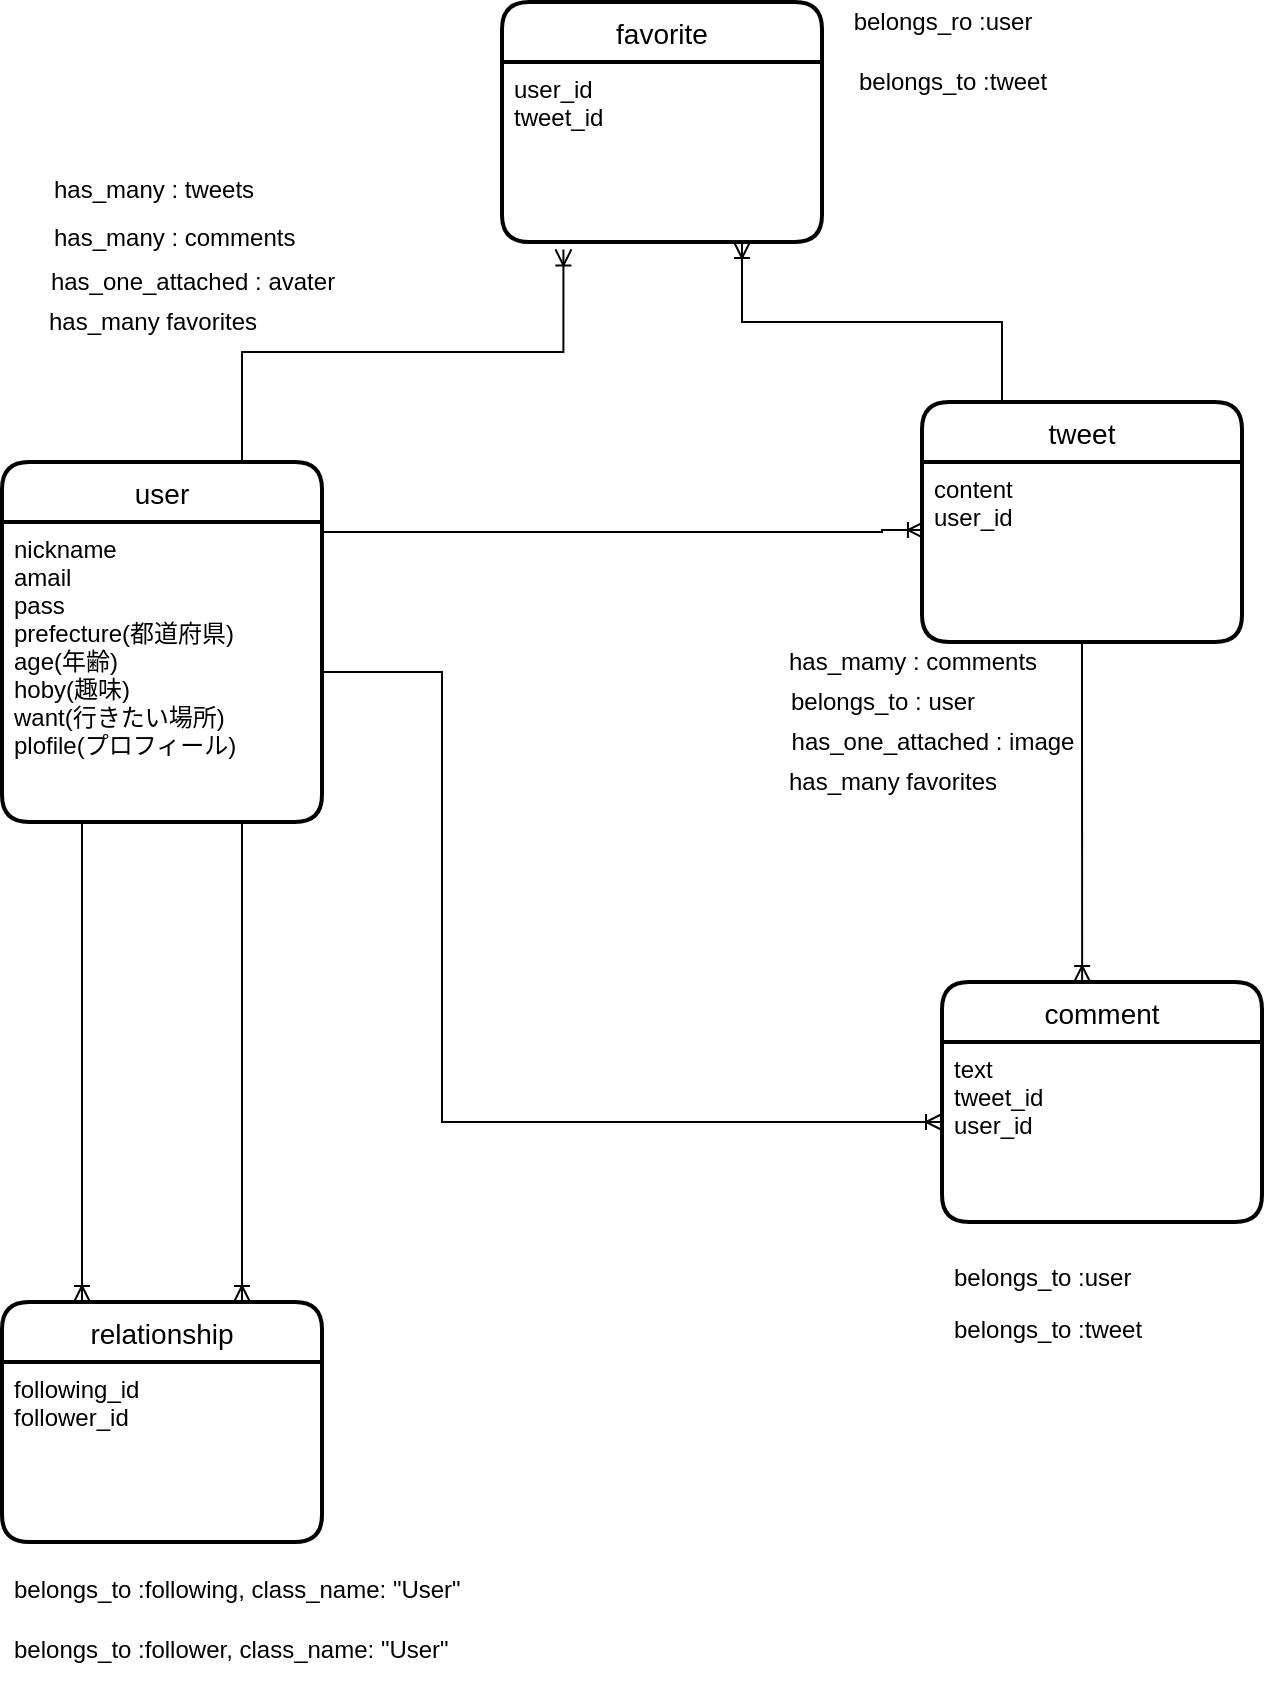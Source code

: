 <mxfile version="13.10.0" type="embed">
    <diagram id="1WxObhL75DgF3pNxswcC" name="ページ1">
        <mxGraphModel dx="2040" dy="1160" grid="1" gridSize="10" guides="1" tooltips="1" connect="1" arrows="1" fold="1" page="1" pageScale="1" pageWidth="827" pageHeight="1169" math="0" shadow="0">
            <root>
                <mxCell id="0"/>
                <mxCell id="1" parent="0"/>
                <mxCell id="34" style="edgeStyle=orthogonalEdgeStyle;rounded=0;orthogonalLoop=1;jettySize=auto;html=1;endArrow=ERoneToMany;endFill=0;entryX=0.006;entryY=0.378;entryDx=0;entryDy=0;entryPerimeter=0;" parent="1" source="36" target="39" edge="1">
                    <mxGeometry relative="1" as="geometry">
                        <mxPoint x="500" y="295" as="targetPoint"/>
                        <Array as="points">
                            <mxPoint x="490" y="295"/>
                        </Array>
                    </mxGeometry>
                </mxCell>
                <mxCell id="79" style="edgeStyle=orthogonalEdgeStyle;rounded=0;orthogonalLoop=1;jettySize=auto;html=1;exitX=0.75;exitY=0;exitDx=0;exitDy=0;entryX=0.192;entryY=1.041;entryDx=0;entryDy=0;entryPerimeter=0;endArrow=ERoneToMany;endFill=0;" edge="1" parent="1" source="36" target="72">
                    <mxGeometry relative="1" as="geometry"/>
                </mxCell>
                <mxCell id="36" value="user" style="swimlane;childLayout=stackLayout;horizontal=1;startSize=30;horizontalStack=0;rounded=1;fontSize=14;fontStyle=0;strokeWidth=2;resizeParent=0;resizeLast=1;shadow=0;dashed=0;align=center;" parent="1" vertex="1">
                    <mxGeometry x="50" y="260" width="160" height="180" as="geometry"/>
                </mxCell>
                <mxCell id="37" value="nickname&#10;amail&#10;pass&#10;prefecture(都道府県)&#10;age(年齢)&#10;hoby(趣味)&#10;want(行きたい場所)&#10;plofile(プロフィール)&#10;&#10;" style="align=left;strokeColor=none;fillColor=none;spacingLeft=4;fontSize=12;verticalAlign=top;resizable=0;rotatable=0;part=1;" parent="36" vertex="1">
                    <mxGeometry y="30" width="160" height="150" as="geometry"/>
                </mxCell>
                <mxCell id="80" style="edgeStyle=orthogonalEdgeStyle;rounded=0;orthogonalLoop=1;jettySize=auto;html=1;exitX=0.25;exitY=0;exitDx=0;exitDy=0;entryX=0.75;entryY=1;entryDx=0;entryDy=0;endArrow=ERoneToMany;endFill=0;" edge="1" parent="1" source="38" target="72">
                    <mxGeometry relative="1" as="geometry"/>
                </mxCell>
                <mxCell id="38" value="tweet" style="swimlane;childLayout=stackLayout;horizontal=1;startSize=30;horizontalStack=0;rounded=1;fontSize=14;fontStyle=0;strokeWidth=2;resizeParent=0;resizeLast=1;shadow=0;dashed=0;align=center;" parent="1" vertex="1">
                    <mxGeometry x="510" y="230" width="160" height="120" as="geometry"/>
                </mxCell>
                <mxCell id="39" value="content&#10;user_id" style="align=left;strokeColor=none;fillColor=none;spacingLeft=4;fontSize=12;verticalAlign=top;resizable=0;rotatable=0;part=1;" parent="38" vertex="1">
                    <mxGeometry y="30" width="160" height="90" as="geometry"/>
                </mxCell>
                <mxCell id="40" value="comment" style="swimlane;childLayout=stackLayout;horizontal=1;startSize=30;horizontalStack=0;rounded=1;fontSize=14;fontStyle=0;strokeWidth=2;resizeParent=0;resizeLast=1;shadow=0;dashed=0;align=center;" parent="1" vertex="1">
                    <mxGeometry x="520" y="520" width="160" height="120" as="geometry"/>
                </mxCell>
                <mxCell id="41" value="text&#10;tweet_id&#10;user_id" style="align=left;strokeColor=none;fillColor=none;spacingLeft=4;fontSize=12;verticalAlign=top;resizable=0;rotatable=0;part=1;" parent="40" vertex="1">
                    <mxGeometry y="30" width="160" height="90" as="geometry"/>
                </mxCell>
                <mxCell id="42" style="edgeStyle=orthogonalEdgeStyle;rounded=0;orthogonalLoop=1;jettySize=auto;html=1;entryX=0.438;entryY=0;entryDx=0;entryDy=0;entryPerimeter=0;endArrow=ERoneToMany;endFill=0;" parent="1" source="39" target="40" edge="1">
                    <mxGeometry relative="1" as="geometry">
                        <Array as="points">
                            <mxPoint x="590" y="380"/>
                            <mxPoint x="590" y="380"/>
                        </Array>
                    </mxGeometry>
                </mxCell>
                <mxCell id="43" style="edgeStyle=orthogonalEdgeStyle;rounded=0;orthogonalLoop=1;jettySize=auto;html=1;endArrow=ERoneToMany;endFill=0;" parent="1" source="37" edge="1">
                    <mxGeometry relative="1" as="geometry">
                        <mxPoint x="520" y="590" as="targetPoint"/>
                        <Array as="points">
                            <mxPoint x="270" y="365"/>
                            <mxPoint x="270" y="590"/>
                        </Array>
                    </mxGeometry>
                </mxCell>
                <mxCell id="44" value="belongs_to : user" style="text;html=1;align=center;verticalAlign=middle;resizable=0;points=[];autosize=1;" parent="1" vertex="1">
                    <mxGeometry x="435" y="370" width="110" height="20" as="geometry"/>
                </mxCell>
                <mxCell id="45" value="has_mamy : comments" style="text;html=1;align=center;verticalAlign=middle;resizable=0;points=[];autosize=1;" parent="1" vertex="1">
                    <mxGeometry x="435" y="350" width="140" height="20" as="geometry"/>
                </mxCell>
                <mxCell id="47" value="relationship" style="swimlane;childLayout=stackLayout;horizontal=1;startSize=30;horizontalStack=0;rounded=1;fontSize=14;fontStyle=0;strokeWidth=2;resizeParent=0;resizeLast=1;shadow=0;dashed=0;align=center;" parent="1" vertex="1">
                    <mxGeometry x="50" y="680" width="160" height="120" as="geometry"/>
                </mxCell>
                <mxCell id="48" value="following_id&#10;follower_id" style="align=left;strokeColor=none;fillColor=none;spacingLeft=4;fontSize=12;verticalAlign=top;resizable=0;rotatable=0;part=1;" parent="47" vertex="1">
                    <mxGeometry y="30" width="160" height="90" as="geometry"/>
                </mxCell>
                <mxCell id="49" value="has_many : tweets" style="text;strokeColor=none;fillColor=none;align=left;verticalAlign=top;spacingLeft=4;spacingRight=4;overflow=hidden;rotatable=0;points=[[0,0.5],[1,0.5]];portConstraint=eastwest;" parent="1" vertex="1">
                    <mxGeometry x="70" y="110" width="140" height="26" as="geometry"/>
                </mxCell>
                <mxCell id="50" value="&lt;div style=&quot;color: rgb(212 , 212 , 212) ; background-color: rgb(30 , 30 , 30) ; font-family: &amp;#34;menlo&amp;#34; , &amp;#34;monaco&amp;#34; , &amp;#34;courier new&amp;#34; , monospace ; line-height: 18px&quot;&gt;&lt;br&gt;&lt;/div&gt;" style="text;html=1;align=center;verticalAlign=middle;resizable=0;points=[];autosize=1;" parent="1" vertex="1">
                    <mxGeometry x="135" y="140" width="20" height="20" as="geometry"/>
                </mxCell>
                <mxCell id="52" value="has_many : comments" style="text;strokeColor=none;fillColor=none;align=left;verticalAlign=top;spacingLeft=4;spacingRight=4;overflow=hidden;rotatable=0;points=[[0,0.5],[1,0.5]];portConstraint=eastwest;" parent="1" vertex="1">
                    <mxGeometry x="70" y="134" width="150" height="26" as="geometry"/>
                </mxCell>
                <mxCell id="55" value="belongs_to :following, class_name: &quot;User&quot;" style="text;strokeColor=none;fillColor=none;align=left;verticalAlign=top;spacingLeft=4;spacingRight=4;overflow=hidden;rotatable=0;points=[[0,0.5],[1,0.5]];portConstraint=eastwest;" parent="1" vertex="1">
                    <mxGeometry x="50" y="810" width="250" height="26" as="geometry"/>
                </mxCell>
                <mxCell id="56" value="belongs_to :follower, class_name: &quot;User&quot;" style="text;strokeColor=none;fillColor=none;align=left;verticalAlign=top;spacingLeft=4;spacingRight=4;overflow=hidden;rotatable=0;points=[[0,0.5],[1,0.5]];portConstraint=eastwest;" parent="1" vertex="1">
                    <mxGeometry x="50" y="840" width="310" height="26" as="geometry"/>
                </mxCell>
                <mxCell id="59" style="edgeStyle=orthogonalEdgeStyle;rounded=0;orthogonalLoop=1;jettySize=auto;html=1;exitX=0.25;exitY=1;exitDx=0;exitDy=0;startArrow=none;startFill=0;endArrow=ERoneToMany;endFill=0;entryX=0.25;entryY=0;entryDx=0;entryDy=0;" parent="1" source="37" target="47" edge="1">
                    <mxGeometry relative="1" as="geometry">
                        <mxPoint x="90.333" y="670" as="targetPoint"/>
                    </mxGeometry>
                </mxCell>
                <mxCell id="60" style="edgeStyle=orthogonalEdgeStyle;rounded=0;orthogonalLoop=1;jettySize=auto;html=1;exitX=0.75;exitY=1;exitDx=0;exitDy=0;entryX=0.75;entryY=0;entryDx=0;entryDy=0;startArrow=none;startFill=0;endArrow=ERoneToMany;endFill=0;" parent="1" source="37" target="47" edge="1">
                    <mxGeometry relative="1" as="geometry"/>
                </mxCell>
                <mxCell id="63" value="belongs_to :user" style="text;strokeColor=none;fillColor=none;align=left;verticalAlign=top;spacingLeft=4;spacingRight=4;overflow=hidden;rotatable=0;points=[[0,0.5],[1,0.5]];portConstraint=eastwest;" parent="1" vertex="1">
                    <mxGeometry x="520" y="654" width="110" height="26" as="geometry"/>
                </mxCell>
                <mxCell id="64" value="belongs_to :tweet" style="text;strokeColor=none;fillColor=none;align=left;verticalAlign=top;spacingLeft=4;spacingRight=4;overflow=hidden;rotatable=0;points=[[0,0.5],[1,0.5]];portConstraint=eastwest;" parent="1" vertex="1">
                    <mxGeometry x="520" y="680" width="140" height="26" as="geometry"/>
                </mxCell>
                <mxCell id="65" value="&lt;div style=&quot;color: rgb(212 , 212 , 212) ; background-color: rgb(30 , 30 , 30) ; font-family: &amp;#34;menlo&amp;#34; , &amp;#34;monaco&amp;#34; , &amp;#34;courier new&amp;#34; , monospace ; line-height: 18px&quot;&gt;&lt;p class=&quot;p1&quot; style=&quot;margin: 0px ; font-stretch: normal ; line-height: normal ; font-family: &amp;#34;helvetica neue&amp;#34; ; color: rgb(0 , 0 , 0)&quot;&gt;&lt;br&gt;&lt;/p&gt;&lt;/div&gt;" style="text;html=1;align=center;verticalAlign=middle;resizable=0;points=[];autosize=1;" parent="1" vertex="1">
                    <mxGeometry x="495" y="113" width="20" height="20" as="geometry"/>
                </mxCell>
                <mxCell id="69" value="has_one_attached : avater" style="text;html=1;align=center;verticalAlign=middle;resizable=0;points=[];autosize=1;" parent="1" vertex="1">
                    <mxGeometry x="65" y="160" width="160" height="20" as="geometry"/>
                </mxCell>
                <mxCell id="70" value="has_one_attached : image" style="text;html=1;align=center;verticalAlign=middle;resizable=0;points=[];autosize=1;" parent="1" vertex="1">
                    <mxGeometry x="435" y="390" width="160" height="20" as="geometry"/>
                </mxCell>
                <mxCell id="71" value="favorite" style="swimlane;childLayout=stackLayout;horizontal=1;startSize=30;horizontalStack=0;rounded=1;fontSize=14;fontStyle=0;strokeWidth=2;resizeParent=0;resizeLast=1;shadow=0;dashed=0;align=center;" vertex="1" parent="1">
                    <mxGeometry x="300" y="30" width="160" height="120" as="geometry"/>
                </mxCell>
                <mxCell id="72" value="user_id&#10;tweet_id" style="align=left;strokeColor=none;fillColor=none;spacingLeft=4;fontSize=12;verticalAlign=top;resizable=0;rotatable=0;part=1;" vertex="1" parent="71">
                    <mxGeometry y="30" width="160" height="90" as="geometry"/>
                </mxCell>
                <mxCell id="73" value="has_many favorites" style="text;html=1;align=center;verticalAlign=middle;resizable=0;points=[];autosize=1;" vertex="1" parent="1">
                    <mxGeometry x="65" y="180" width="120" height="20" as="geometry"/>
                </mxCell>
                <mxCell id="74" value="&lt;span style=&quot;color: rgba(0 , 0 , 0 , 0) ; font-family: monospace ; font-size: 0px&quot;&gt;%3CmxGraphModel%3E%3Croot%3E%3CmxCell%20id%3D%220%22%2F%3E%3CmxCell%20id%3D%221%22%20parent%3D%220%22%2F%3E%3CmxCell%20id%3D%222%22%20value%3D%22has_many%20favorites%22%20style%3D%22text%3Bhtml%3D1%3Balign%3Dcenter%3BverticalAlign%3Dmiddle%3Bresizable%3D0%3Bpoints%3D%5B%5D%3Bautosize%3D1%3B%22%20vertex%3D%221%22%20parent%3D%221%22%3E%3CmxGeometry%20x%3D%2265%22%20y%3D%22180%22%20width%3D%22120%22%20height%3D%2220%22%20as%3D%22geometry%22%2F%3E%3C%2FmxCell%3E%3C%2Froot%3E%3C%2FmxGraphModel%3E&lt;/span&gt;" style="text;html=1;align=center;verticalAlign=middle;resizable=0;points=[];autosize=1;" vertex="1" parent="1">
                    <mxGeometry x="460" y="410" width="20" height="20" as="geometry"/>
                </mxCell>
                <mxCell id="75" value="has_many favorites" style="text;html=1;align=center;verticalAlign=middle;resizable=0;points=[];autosize=1;" vertex="1" parent="1">
                    <mxGeometry x="435" y="410" width="120" height="20" as="geometry"/>
                </mxCell>
                <mxCell id="76" value="belongs_ro :user" style="text;html=1;align=center;verticalAlign=middle;resizable=0;points=[];autosize=1;" vertex="1" parent="1">
                    <mxGeometry x="470" y="30" width="100" height="20" as="geometry"/>
                </mxCell>
                <mxCell id="77" value="belongs_to :tweet" style="text;html=1;align=center;verticalAlign=middle;resizable=0;points=[];autosize=1;" vertex="1" parent="1">
                    <mxGeometry x="470" y="60" width="110" height="20" as="geometry"/>
                </mxCell>
            </root>
        </mxGraphModel>
    </diagram>
</mxfile>